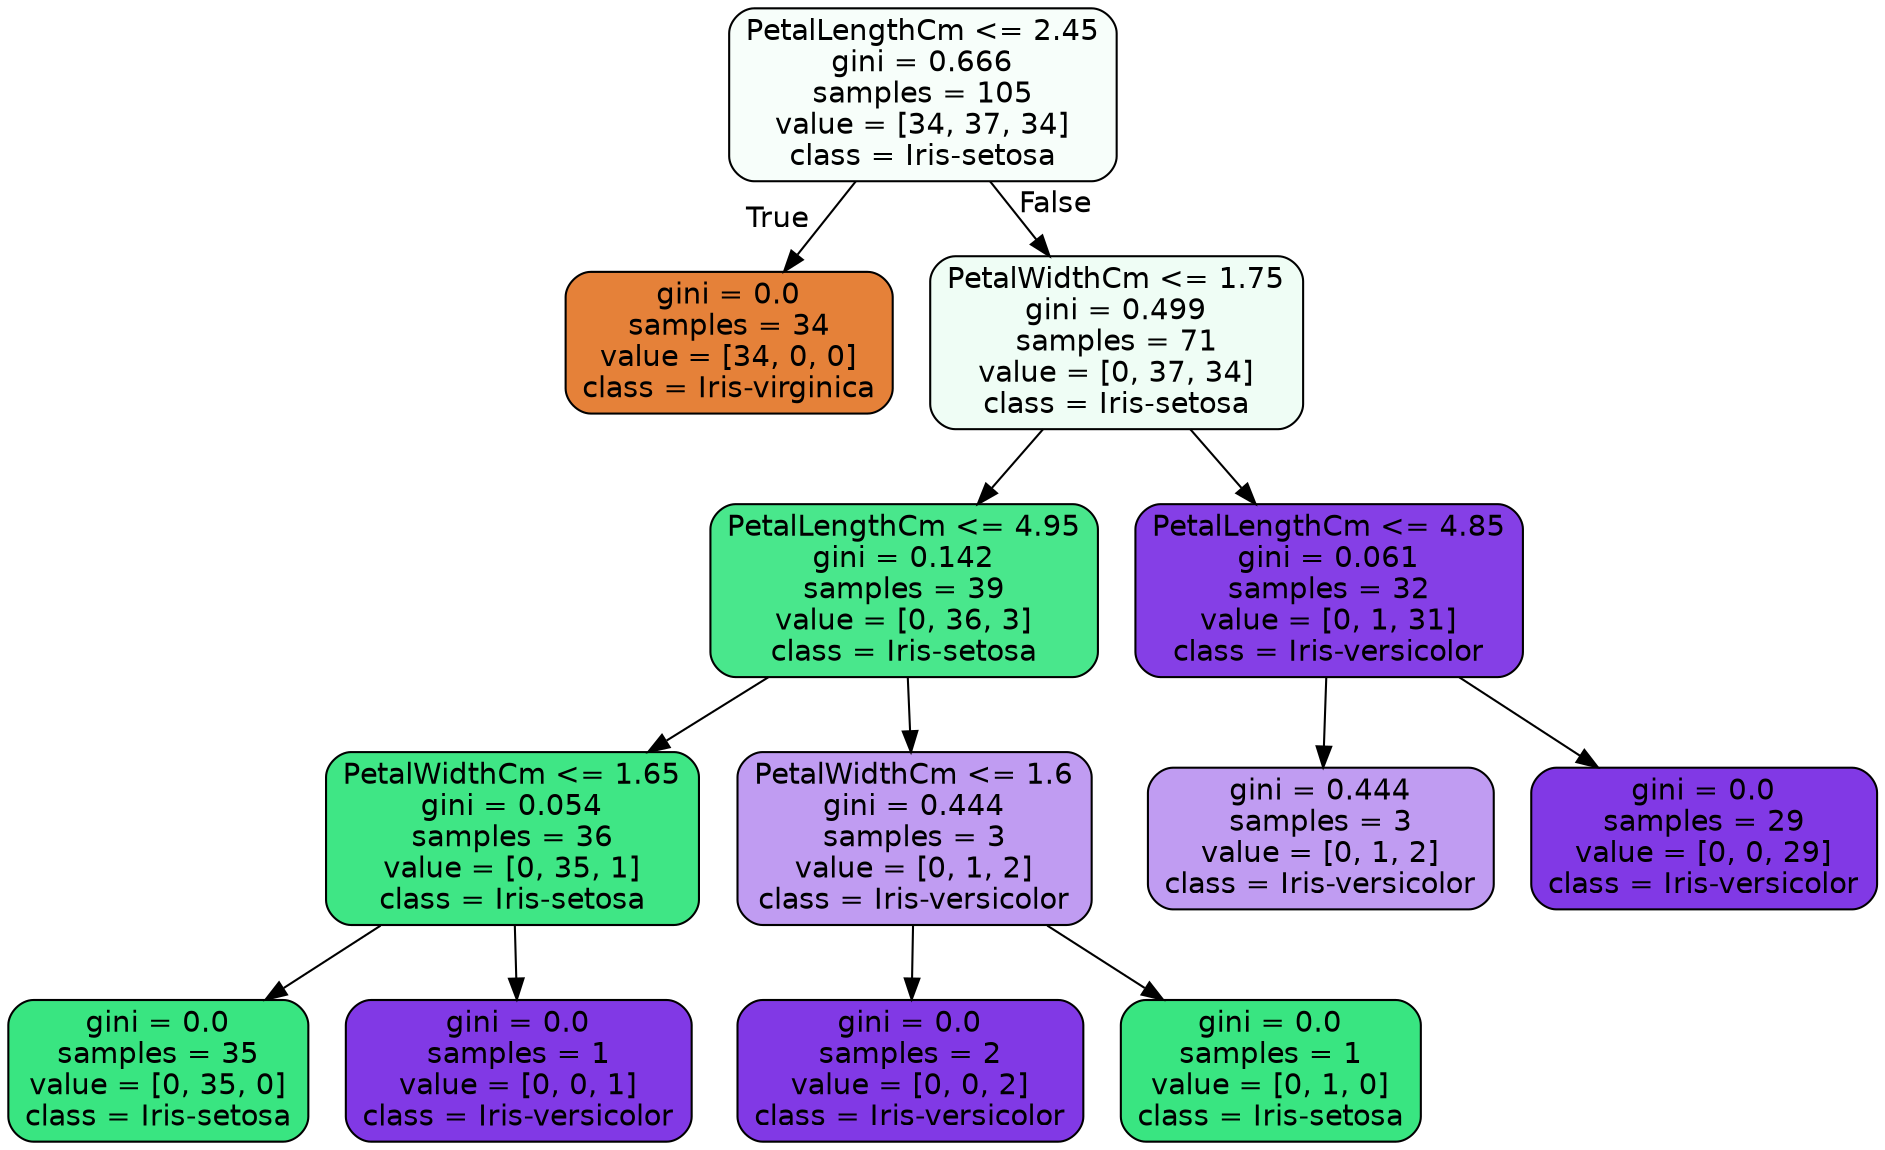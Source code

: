 digraph Tree {
node [shape=box, style="filled, rounded", color="black", fontname=helvetica] ;
edge [fontname=helvetica] ;
0 [label="PetalLengthCm <= 2.45\ngini = 0.666\nsamples = 105\nvalue = [34, 37, 34]\nclass = Iris-setosa", fillcolor="#f7fefa"] ;
1 [label="gini = 0.0\nsamples = 34\nvalue = [34, 0, 0]\nclass = Iris-virginica", fillcolor="#e58139"] ;
0 -> 1 [labeldistance=2.5, labelangle=45, headlabel="True"] ;
2 [label="PetalWidthCm <= 1.75\ngini = 0.499\nsamples = 71\nvalue = [0, 37, 34]\nclass = Iris-setosa", fillcolor="#effdf5"] ;
0 -> 2 [labeldistance=2.5, labelangle=-45, headlabel="False"] ;
3 [label="PetalLengthCm <= 4.95\ngini = 0.142\nsamples = 39\nvalue = [0, 36, 3]\nclass = Iris-setosa", fillcolor="#49e78c"] ;
2 -> 3 ;
4 [label="PetalWidthCm <= 1.65\ngini = 0.054\nsamples = 36\nvalue = [0, 35, 1]\nclass = Iris-setosa", fillcolor="#3fe685"] ;
3 -> 4 ;
5 [label="gini = 0.0\nsamples = 35\nvalue = [0, 35, 0]\nclass = Iris-setosa", fillcolor="#39e581"] ;
4 -> 5 ;
6 [label="gini = 0.0\nsamples = 1\nvalue = [0, 0, 1]\nclass = Iris-versicolor", fillcolor="#8139e5"] ;
4 -> 6 ;
7 [label="PetalWidthCm <= 1.6\ngini = 0.444\nsamples = 3\nvalue = [0, 1, 2]\nclass = Iris-versicolor", fillcolor="#c09cf2"] ;
3 -> 7 ;
8 [label="gini = 0.0\nsamples = 2\nvalue = [0, 0, 2]\nclass = Iris-versicolor", fillcolor="#8139e5"] ;
7 -> 8 ;
9 [label="gini = 0.0\nsamples = 1\nvalue = [0, 1, 0]\nclass = Iris-setosa", fillcolor="#39e581"] ;
7 -> 9 ;
10 [label="PetalLengthCm <= 4.85\ngini = 0.061\nsamples = 32\nvalue = [0, 1, 31]\nclass = Iris-versicolor", fillcolor="#853fe6"] ;
2 -> 10 ;
11 [label="gini = 0.444\nsamples = 3\nvalue = [0, 1, 2]\nclass = Iris-versicolor", fillcolor="#c09cf2"] ;
10 -> 11 ;
12 [label="gini = 0.0\nsamples = 29\nvalue = [0, 0, 29]\nclass = Iris-versicolor", fillcolor="#8139e5"] ;
10 -> 12 ;
}